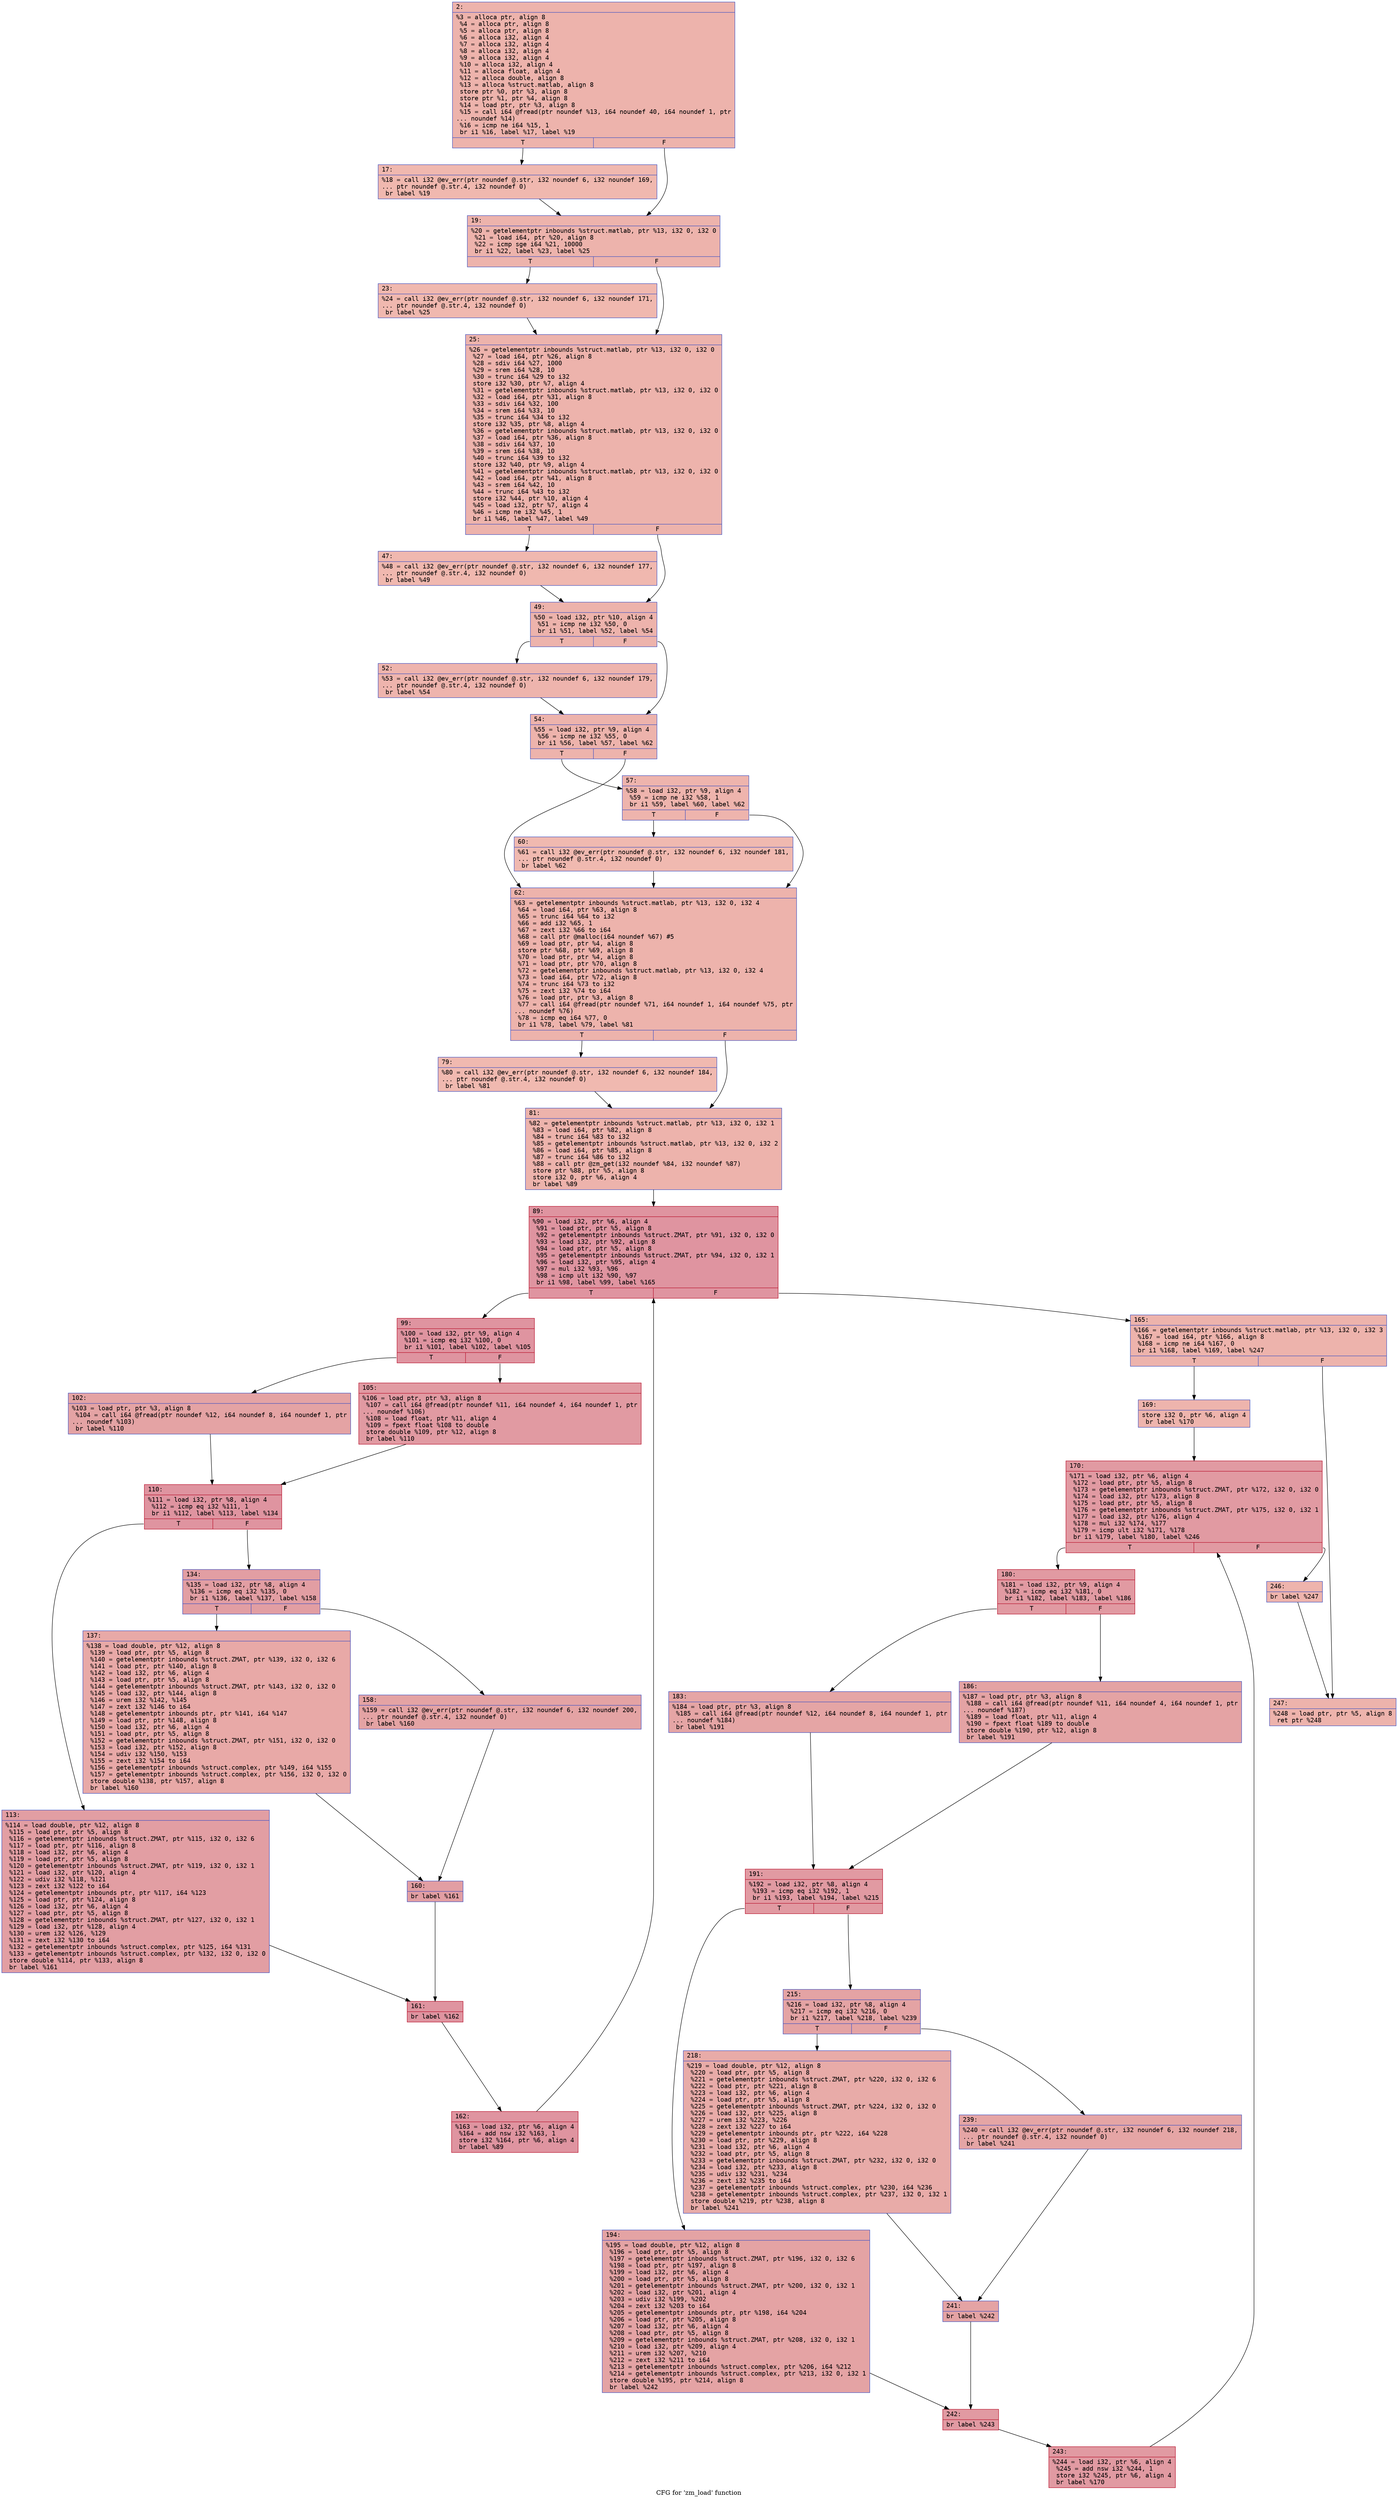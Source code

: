 digraph "CFG for 'zm_load' function" {
	label="CFG for 'zm_load' function";

	Node0x600000543020 [shape=record,color="#3d50c3ff", style=filled, fillcolor="#d6524470" fontname="Courier",label="{2:\l|  %3 = alloca ptr, align 8\l  %4 = alloca ptr, align 8\l  %5 = alloca ptr, align 8\l  %6 = alloca i32, align 4\l  %7 = alloca i32, align 4\l  %8 = alloca i32, align 4\l  %9 = alloca i32, align 4\l  %10 = alloca i32, align 4\l  %11 = alloca float, align 4\l  %12 = alloca double, align 8\l  %13 = alloca %struct.matlab, align 8\l  store ptr %0, ptr %3, align 8\l  store ptr %1, ptr %4, align 8\l  %14 = load ptr, ptr %3, align 8\l  %15 = call i64 @fread(ptr noundef %13, i64 noundef 40, i64 noundef 1, ptr\l... noundef %14)\l  %16 = icmp ne i64 %15, 1\l  br i1 %16, label %17, label %19\l|{<s0>T|<s1>F}}"];
	Node0x600000543020:s0 -> Node0x600000543070[tooltip="2 -> 17\nProbability 50.00%" ];
	Node0x600000543020:s1 -> Node0x6000005430c0[tooltip="2 -> 19\nProbability 50.00%" ];
	Node0x600000543070 [shape=record,color="#3d50c3ff", style=filled, fillcolor="#dc5d4a70" fontname="Courier",label="{17:\l|  %18 = call i32 @ev_err(ptr noundef @.str, i32 noundef 6, i32 noundef 169,\l... ptr noundef @.str.4, i32 noundef 0)\l  br label %19\l}"];
	Node0x600000543070 -> Node0x6000005430c0[tooltip="17 -> 19\nProbability 100.00%" ];
	Node0x6000005430c0 [shape=record,color="#3d50c3ff", style=filled, fillcolor="#d6524470" fontname="Courier",label="{19:\l|  %20 = getelementptr inbounds %struct.matlab, ptr %13, i32 0, i32 0\l  %21 = load i64, ptr %20, align 8\l  %22 = icmp sge i64 %21, 10000\l  br i1 %22, label %23, label %25\l|{<s0>T|<s1>F}}"];
	Node0x6000005430c0:s0 -> Node0x600000543110[tooltip="19 -> 23\nProbability 50.00%" ];
	Node0x6000005430c0:s1 -> Node0x600000543160[tooltip="19 -> 25\nProbability 50.00%" ];
	Node0x600000543110 [shape=record,color="#3d50c3ff", style=filled, fillcolor="#dc5d4a70" fontname="Courier",label="{23:\l|  %24 = call i32 @ev_err(ptr noundef @.str, i32 noundef 6, i32 noundef 171,\l... ptr noundef @.str.4, i32 noundef 0)\l  br label %25\l}"];
	Node0x600000543110 -> Node0x600000543160[tooltip="23 -> 25\nProbability 100.00%" ];
	Node0x600000543160 [shape=record,color="#3d50c3ff", style=filled, fillcolor="#d6524470" fontname="Courier",label="{25:\l|  %26 = getelementptr inbounds %struct.matlab, ptr %13, i32 0, i32 0\l  %27 = load i64, ptr %26, align 8\l  %28 = sdiv i64 %27, 1000\l  %29 = srem i64 %28, 10\l  %30 = trunc i64 %29 to i32\l  store i32 %30, ptr %7, align 4\l  %31 = getelementptr inbounds %struct.matlab, ptr %13, i32 0, i32 0\l  %32 = load i64, ptr %31, align 8\l  %33 = sdiv i64 %32, 100\l  %34 = srem i64 %33, 10\l  %35 = trunc i64 %34 to i32\l  store i32 %35, ptr %8, align 4\l  %36 = getelementptr inbounds %struct.matlab, ptr %13, i32 0, i32 0\l  %37 = load i64, ptr %36, align 8\l  %38 = sdiv i64 %37, 10\l  %39 = srem i64 %38, 10\l  %40 = trunc i64 %39 to i32\l  store i32 %40, ptr %9, align 4\l  %41 = getelementptr inbounds %struct.matlab, ptr %13, i32 0, i32 0\l  %42 = load i64, ptr %41, align 8\l  %43 = srem i64 %42, 10\l  %44 = trunc i64 %43 to i32\l  store i32 %44, ptr %10, align 4\l  %45 = load i32, ptr %7, align 4\l  %46 = icmp ne i32 %45, 1\l  br i1 %46, label %47, label %49\l|{<s0>T|<s1>F}}"];
	Node0x600000543160:s0 -> Node0x6000005431b0[tooltip="25 -> 47\nProbability 50.00%" ];
	Node0x600000543160:s1 -> Node0x600000543200[tooltip="25 -> 49\nProbability 50.00%" ];
	Node0x6000005431b0 [shape=record,color="#3d50c3ff", style=filled, fillcolor="#dc5d4a70" fontname="Courier",label="{47:\l|  %48 = call i32 @ev_err(ptr noundef @.str, i32 noundef 6, i32 noundef 177,\l... ptr noundef @.str.4, i32 noundef 0)\l  br label %49\l}"];
	Node0x6000005431b0 -> Node0x600000543200[tooltip="47 -> 49\nProbability 100.00%" ];
	Node0x600000543200 [shape=record,color="#3d50c3ff", style=filled, fillcolor="#d6524470" fontname="Courier",label="{49:\l|  %50 = load i32, ptr %10, align 4\l  %51 = icmp ne i32 %50, 0\l  br i1 %51, label %52, label %54\l|{<s0>T|<s1>F}}"];
	Node0x600000543200:s0 -> Node0x600000543250[tooltip="49 -> 52\nProbability 62.50%" ];
	Node0x600000543200:s1 -> Node0x6000005432a0[tooltip="49 -> 54\nProbability 37.50%" ];
	Node0x600000543250 [shape=record,color="#3d50c3ff", style=filled, fillcolor="#d8564670" fontname="Courier",label="{52:\l|  %53 = call i32 @ev_err(ptr noundef @.str, i32 noundef 6, i32 noundef 179,\l... ptr noundef @.str.4, i32 noundef 0)\l  br label %54\l}"];
	Node0x600000543250 -> Node0x6000005432a0[tooltip="52 -> 54\nProbability 100.00%" ];
	Node0x6000005432a0 [shape=record,color="#3d50c3ff", style=filled, fillcolor="#d6524470" fontname="Courier",label="{54:\l|  %55 = load i32, ptr %9, align 4\l  %56 = icmp ne i32 %55, 0\l  br i1 %56, label %57, label %62\l|{<s0>T|<s1>F}}"];
	Node0x6000005432a0:s0 -> Node0x6000005432f0[tooltip="54 -> 57\nProbability 62.50%" ];
	Node0x6000005432a0:s1 -> Node0x600000543390[tooltip="54 -> 62\nProbability 37.50%" ];
	Node0x6000005432f0 [shape=record,color="#3d50c3ff", style=filled, fillcolor="#d8564670" fontname="Courier",label="{57:\l|  %58 = load i32, ptr %9, align 4\l  %59 = icmp ne i32 %58, 1\l  br i1 %59, label %60, label %62\l|{<s0>T|<s1>F}}"];
	Node0x6000005432f0:s0 -> Node0x600000543340[tooltip="57 -> 60\nProbability 50.00%" ];
	Node0x6000005432f0:s1 -> Node0x600000543390[tooltip="57 -> 62\nProbability 50.00%" ];
	Node0x600000543340 [shape=record,color="#3d50c3ff", style=filled, fillcolor="#de614d70" fontname="Courier",label="{60:\l|  %61 = call i32 @ev_err(ptr noundef @.str, i32 noundef 6, i32 noundef 181,\l... ptr noundef @.str.4, i32 noundef 0)\l  br label %62\l}"];
	Node0x600000543340 -> Node0x600000543390[tooltip="60 -> 62\nProbability 100.00%" ];
	Node0x600000543390 [shape=record,color="#3d50c3ff", style=filled, fillcolor="#d6524470" fontname="Courier",label="{62:\l|  %63 = getelementptr inbounds %struct.matlab, ptr %13, i32 0, i32 4\l  %64 = load i64, ptr %63, align 8\l  %65 = trunc i64 %64 to i32\l  %66 = add i32 %65, 1\l  %67 = zext i32 %66 to i64\l  %68 = call ptr @malloc(i64 noundef %67) #5\l  %69 = load ptr, ptr %4, align 8\l  store ptr %68, ptr %69, align 8\l  %70 = load ptr, ptr %4, align 8\l  %71 = load ptr, ptr %70, align 8\l  %72 = getelementptr inbounds %struct.matlab, ptr %13, i32 0, i32 4\l  %73 = load i64, ptr %72, align 8\l  %74 = trunc i64 %73 to i32\l  %75 = zext i32 %74 to i64\l  %76 = load ptr, ptr %3, align 8\l  %77 = call i64 @fread(ptr noundef %71, i64 noundef 1, i64 noundef %75, ptr\l... noundef %76)\l  %78 = icmp eq i64 %77, 0\l  br i1 %78, label %79, label %81\l|{<s0>T|<s1>F}}"];
	Node0x600000543390:s0 -> Node0x6000005433e0[tooltip="62 -> 79\nProbability 37.50%" ];
	Node0x600000543390:s1 -> Node0x600000543430[tooltip="62 -> 81\nProbability 62.50%" ];
	Node0x6000005433e0 [shape=record,color="#3d50c3ff", style=filled, fillcolor="#de614d70" fontname="Courier",label="{79:\l|  %80 = call i32 @ev_err(ptr noundef @.str, i32 noundef 6, i32 noundef 184,\l... ptr noundef @.str.4, i32 noundef 0)\l  br label %81\l}"];
	Node0x6000005433e0 -> Node0x600000543430[tooltip="79 -> 81\nProbability 100.00%" ];
	Node0x600000543430 [shape=record,color="#3d50c3ff", style=filled, fillcolor="#d6524470" fontname="Courier",label="{81:\l|  %82 = getelementptr inbounds %struct.matlab, ptr %13, i32 0, i32 1\l  %83 = load i64, ptr %82, align 8\l  %84 = trunc i64 %83 to i32\l  %85 = getelementptr inbounds %struct.matlab, ptr %13, i32 0, i32 2\l  %86 = load i64, ptr %85, align 8\l  %87 = trunc i64 %86 to i32\l  %88 = call ptr @zm_get(i32 noundef %84, i32 noundef %87)\l  store ptr %88, ptr %5, align 8\l  store i32 0, ptr %6, align 4\l  br label %89\l}"];
	Node0x600000543430 -> Node0x600000543480[tooltip="81 -> 89\nProbability 100.00%" ];
	Node0x600000543480 [shape=record,color="#b70d28ff", style=filled, fillcolor="#b70d2870" fontname="Courier",label="{89:\l|  %90 = load i32, ptr %6, align 4\l  %91 = load ptr, ptr %5, align 8\l  %92 = getelementptr inbounds %struct.ZMAT, ptr %91, i32 0, i32 0\l  %93 = load i32, ptr %92, align 8\l  %94 = load ptr, ptr %5, align 8\l  %95 = getelementptr inbounds %struct.ZMAT, ptr %94, i32 0, i32 1\l  %96 = load i32, ptr %95, align 4\l  %97 = mul i32 %93, %96\l  %98 = icmp ult i32 %90, %97\l  br i1 %98, label %99, label %165\l|{<s0>T|<s1>F}}"];
	Node0x600000543480:s0 -> Node0x6000005434d0[tooltip="89 -> 99\nProbability 96.88%" ];
	Node0x600000543480:s1 -> Node0x600000543840[tooltip="89 -> 165\nProbability 3.12%" ];
	Node0x6000005434d0 [shape=record,color="#b70d28ff", style=filled, fillcolor="#b70d2870" fontname="Courier",label="{99:\l|  %100 = load i32, ptr %9, align 4\l  %101 = icmp eq i32 %100, 0\l  br i1 %101, label %102, label %105\l|{<s0>T|<s1>F}}"];
	Node0x6000005434d0:s0 -> Node0x600000543520[tooltip="99 -> 102\nProbability 37.50%" ];
	Node0x6000005434d0:s1 -> Node0x600000543570[tooltip="99 -> 105\nProbability 62.50%" ];
	Node0x600000543520 [shape=record,color="#3d50c3ff", style=filled, fillcolor="#c32e3170" fontname="Courier",label="{102:\l|  %103 = load ptr, ptr %3, align 8\l  %104 = call i64 @fread(ptr noundef %12, i64 noundef 8, i64 noundef 1, ptr\l... noundef %103)\l  br label %110\l}"];
	Node0x600000543520 -> Node0x6000005435c0[tooltip="102 -> 110\nProbability 100.00%" ];
	Node0x600000543570 [shape=record,color="#b70d28ff", style=filled, fillcolor="#bb1b2c70" fontname="Courier",label="{105:\l|  %106 = load ptr, ptr %3, align 8\l  %107 = call i64 @fread(ptr noundef %11, i64 noundef 4, i64 noundef 1, ptr\l... noundef %106)\l  %108 = load float, ptr %11, align 4\l  %109 = fpext float %108 to double\l  store double %109, ptr %12, align 8\l  br label %110\l}"];
	Node0x600000543570 -> Node0x6000005435c0[tooltip="105 -> 110\nProbability 100.00%" ];
	Node0x6000005435c0 [shape=record,color="#b70d28ff", style=filled, fillcolor="#b70d2870" fontname="Courier",label="{110:\l|  %111 = load i32, ptr %8, align 4\l  %112 = icmp eq i32 %111, 1\l  br i1 %112, label %113, label %134\l|{<s0>T|<s1>F}}"];
	Node0x6000005435c0:s0 -> Node0x600000543610[tooltip="110 -> 113\nProbability 50.00%" ];
	Node0x6000005435c0:s1 -> Node0x600000543660[tooltip="110 -> 134\nProbability 50.00%" ];
	Node0x600000543610 [shape=record,color="#3d50c3ff", style=filled, fillcolor="#be242e70" fontname="Courier",label="{113:\l|  %114 = load double, ptr %12, align 8\l  %115 = load ptr, ptr %5, align 8\l  %116 = getelementptr inbounds %struct.ZMAT, ptr %115, i32 0, i32 6\l  %117 = load ptr, ptr %116, align 8\l  %118 = load i32, ptr %6, align 4\l  %119 = load ptr, ptr %5, align 8\l  %120 = getelementptr inbounds %struct.ZMAT, ptr %119, i32 0, i32 1\l  %121 = load i32, ptr %120, align 4\l  %122 = udiv i32 %118, %121\l  %123 = zext i32 %122 to i64\l  %124 = getelementptr inbounds ptr, ptr %117, i64 %123\l  %125 = load ptr, ptr %124, align 8\l  %126 = load i32, ptr %6, align 4\l  %127 = load ptr, ptr %5, align 8\l  %128 = getelementptr inbounds %struct.ZMAT, ptr %127, i32 0, i32 1\l  %129 = load i32, ptr %128, align 4\l  %130 = urem i32 %126, %129\l  %131 = zext i32 %130 to i64\l  %132 = getelementptr inbounds %struct.complex, ptr %125, i64 %131\l  %133 = getelementptr inbounds %struct.complex, ptr %132, i32 0, i32 0\l  store double %114, ptr %133, align 8\l  br label %161\l}"];
	Node0x600000543610 -> Node0x6000005437a0[tooltip="113 -> 161\nProbability 100.00%" ];
	Node0x600000543660 [shape=record,color="#3d50c3ff", style=filled, fillcolor="#be242e70" fontname="Courier",label="{134:\l|  %135 = load i32, ptr %8, align 4\l  %136 = icmp eq i32 %135, 0\l  br i1 %136, label %137, label %158\l|{<s0>T|<s1>F}}"];
	Node0x600000543660:s0 -> Node0x6000005436b0[tooltip="134 -> 137\nProbability 37.50%" ];
	Node0x600000543660:s1 -> Node0x600000543700[tooltip="134 -> 158\nProbability 62.50%" ];
	Node0x6000005436b0 [shape=record,color="#3d50c3ff", style=filled, fillcolor="#ca3b3770" fontname="Courier",label="{137:\l|  %138 = load double, ptr %12, align 8\l  %139 = load ptr, ptr %5, align 8\l  %140 = getelementptr inbounds %struct.ZMAT, ptr %139, i32 0, i32 6\l  %141 = load ptr, ptr %140, align 8\l  %142 = load i32, ptr %6, align 4\l  %143 = load ptr, ptr %5, align 8\l  %144 = getelementptr inbounds %struct.ZMAT, ptr %143, i32 0, i32 0\l  %145 = load i32, ptr %144, align 8\l  %146 = urem i32 %142, %145\l  %147 = zext i32 %146 to i64\l  %148 = getelementptr inbounds ptr, ptr %141, i64 %147\l  %149 = load ptr, ptr %148, align 8\l  %150 = load i32, ptr %6, align 4\l  %151 = load ptr, ptr %5, align 8\l  %152 = getelementptr inbounds %struct.ZMAT, ptr %151, i32 0, i32 0\l  %153 = load i32, ptr %152, align 8\l  %154 = udiv i32 %150, %153\l  %155 = zext i32 %154 to i64\l  %156 = getelementptr inbounds %struct.complex, ptr %149, i64 %155\l  %157 = getelementptr inbounds %struct.complex, ptr %156, i32 0, i32 0\l  store double %138, ptr %157, align 8\l  br label %160\l}"];
	Node0x6000005436b0 -> Node0x600000543750[tooltip="137 -> 160\nProbability 100.00%" ];
	Node0x600000543700 [shape=record,color="#3d50c3ff", style=filled, fillcolor="#c32e3170" fontname="Courier",label="{158:\l|  %159 = call i32 @ev_err(ptr noundef @.str, i32 noundef 6, i32 noundef 200,\l... ptr noundef @.str.4, i32 noundef 0)\l  br label %160\l}"];
	Node0x600000543700 -> Node0x600000543750[tooltip="158 -> 160\nProbability 100.00%" ];
	Node0x600000543750 [shape=record,color="#3d50c3ff", style=filled, fillcolor="#be242e70" fontname="Courier",label="{160:\l|  br label %161\l}"];
	Node0x600000543750 -> Node0x6000005437a0[tooltip="160 -> 161\nProbability 100.00%" ];
	Node0x6000005437a0 [shape=record,color="#b70d28ff", style=filled, fillcolor="#b70d2870" fontname="Courier",label="{161:\l|  br label %162\l}"];
	Node0x6000005437a0 -> Node0x6000005437f0[tooltip="161 -> 162\nProbability 100.00%" ];
	Node0x6000005437f0 [shape=record,color="#b70d28ff", style=filled, fillcolor="#b70d2870" fontname="Courier",label="{162:\l|  %163 = load i32, ptr %6, align 4\l  %164 = add nsw i32 %163, 1\l  store i32 %164, ptr %6, align 4\l  br label %89\l}"];
	Node0x6000005437f0 -> Node0x600000543480[tooltip="162 -> 89\nProbability 100.00%" ];
	Node0x600000543840 [shape=record,color="#3d50c3ff", style=filled, fillcolor="#d6524470" fontname="Courier",label="{165:\l|  %166 = getelementptr inbounds %struct.matlab, ptr %13, i32 0, i32 3\l  %167 = load i64, ptr %166, align 8\l  %168 = icmp ne i64 %167, 0\l  br i1 %168, label %169, label %247\l|{<s0>T|<s1>F}}"];
	Node0x600000543840:s0 -> Node0x600000543890[tooltip="165 -> 169\nProbability 62.50%" ];
	Node0x600000543840:s1 -> Node0x600000543cf0[tooltip="165 -> 247\nProbability 37.50%" ];
	Node0x600000543890 [shape=record,color="#3d50c3ff", style=filled, fillcolor="#d8564670" fontname="Courier",label="{169:\l|  store i32 0, ptr %6, align 4\l  br label %170\l}"];
	Node0x600000543890 -> Node0x6000005438e0[tooltip="169 -> 170\nProbability 100.00%" ];
	Node0x6000005438e0 [shape=record,color="#b70d28ff", style=filled, fillcolor="#bb1b2c70" fontname="Courier",label="{170:\l|  %171 = load i32, ptr %6, align 4\l  %172 = load ptr, ptr %5, align 8\l  %173 = getelementptr inbounds %struct.ZMAT, ptr %172, i32 0, i32 0\l  %174 = load i32, ptr %173, align 8\l  %175 = load ptr, ptr %5, align 8\l  %176 = getelementptr inbounds %struct.ZMAT, ptr %175, i32 0, i32 1\l  %177 = load i32, ptr %176, align 4\l  %178 = mul i32 %174, %177\l  %179 = icmp ult i32 %171, %178\l  br i1 %179, label %180, label %246\l|{<s0>T|<s1>F}}"];
	Node0x6000005438e0:s0 -> Node0x600000543930[tooltip="170 -> 180\nProbability 96.88%" ];
	Node0x6000005438e0:s1 -> Node0x600000543ca0[tooltip="170 -> 246\nProbability 3.12%" ];
	Node0x600000543930 [shape=record,color="#b70d28ff", style=filled, fillcolor="#bb1b2c70" fontname="Courier",label="{180:\l|  %181 = load i32, ptr %9, align 4\l  %182 = icmp eq i32 %181, 0\l  br i1 %182, label %183, label %186\l|{<s0>T|<s1>F}}"];
	Node0x600000543930:s0 -> Node0x600000543980[tooltip="180 -> 183\nProbability 37.50%" ];
	Node0x600000543930:s1 -> Node0x6000005439d0[tooltip="180 -> 186\nProbability 62.50%" ];
	Node0x600000543980 [shape=record,color="#3d50c3ff", style=filled, fillcolor="#c5333470" fontname="Courier",label="{183:\l|  %184 = load ptr, ptr %3, align 8\l  %185 = call i64 @fread(ptr noundef %12, i64 noundef 8, i64 noundef 1, ptr\l... noundef %184)\l  br label %191\l}"];
	Node0x600000543980 -> Node0x600000543a20[tooltip="183 -> 191\nProbability 100.00%" ];
	Node0x6000005439d0 [shape=record,color="#3d50c3ff", style=filled, fillcolor="#c32e3170" fontname="Courier",label="{186:\l|  %187 = load ptr, ptr %3, align 8\l  %188 = call i64 @fread(ptr noundef %11, i64 noundef 4, i64 noundef 1, ptr\l... noundef %187)\l  %189 = load float, ptr %11, align 4\l  %190 = fpext float %189 to double\l  store double %190, ptr %12, align 8\l  br label %191\l}"];
	Node0x6000005439d0 -> Node0x600000543a20[tooltip="186 -> 191\nProbability 100.00%" ];
	Node0x600000543a20 [shape=record,color="#b70d28ff", style=filled, fillcolor="#bb1b2c70" fontname="Courier",label="{191:\l|  %192 = load i32, ptr %8, align 4\l  %193 = icmp eq i32 %192, 1\l  br i1 %193, label %194, label %215\l|{<s0>T|<s1>F}}"];
	Node0x600000543a20:s0 -> Node0x600000543a70[tooltip="191 -> 194\nProbability 50.00%" ];
	Node0x600000543a20:s1 -> Node0x600000543ac0[tooltip="191 -> 215\nProbability 50.00%" ];
	Node0x600000543a70 [shape=record,color="#3d50c3ff", style=filled, fillcolor="#c32e3170" fontname="Courier",label="{194:\l|  %195 = load double, ptr %12, align 8\l  %196 = load ptr, ptr %5, align 8\l  %197 = getelementptr inbounds %struct.ZMAT, ptr %196, i32 0, i32 6\l  %198 = load ptr, ptr %197, align 8\l  %199 = load i32, ptr %6, align 4\l  %200 = load ptr, ptr %5, align 8\l  %201 = getelementptr inbounds %struct.ZMAT, ptr %200, i32 0, i32 1\l  %202 = load i32, ptr %201, align 4\l  %203 = udiv i32 %199, %202\l  %204 = zext i32 %203 to i64\l  %205 = getelementptr inbounds ptr, ptr %198, i64 %204\l  %206 = load ptr, ptr %205, align 8\l  %207 = load i32, ptr %6, align 4\l  %208 = load ptr, ptr %5, align 8\l  %209 = getelementptr inbounds %struct.ZMAT, ptr %208, i32 0, i32 1\l  %210 = load i32, ptr %209, align 4\l  %211 = urem i32 %207, %210\l  %212 = zext i32 %211 to i64\l  %213 = getelementptr inbounds %struct.complex, ptr %206, i64 %212\l  %214 = getelementptr inbounds %struct.complex, ptr %213, i32 0, i32 1\l  store double %195, ptr %214, align 8\l  br label %242\l}"];
	Node0x600000543a70 -> Node0x600000543c00[tooltip="194 -> 242\nProbability 100.00%" ];
	Node0x600000543ac0 [shape=record,color="#3d50c3ff", style=filled, fillcolor="#c32e3170" fontname="Courier",label="{215:\l|  %216 = load i32, ptr %8, align 4\l  %217 = icmp eq i32 %216, 0\l  br i1 %217, label %218, label %239\l|{<s0>T|<s1>F}}"];
	Node0x600000543ac0:s0 -> Node0x600000543b10[tooltip="215 -> 218\nProbability 37.50%" ];
	Node0x600000543ac0:s1 -> Node0x600000543b60[tooltip="215 -> 239\nProbability 62.50%" ];
	Node0x600000543b10 [shape=record,color="#3d50c3ff", style=filled, fillcolor="#cc403a70" fontname="Courier",label="{218:\l|  %219 = load double, ptr %12, align 8\l  %220 = load ptr, ptr %5, align 8\l  %221 = getelementptr inbounds %struct.ZMAT, ptr %220, i32 0, i32 6\l  %222 = load ptr, ptr %221, align 8\l  %223 = load i32, ptr %6, align 4\l  %224 = load ptr, ptr %5, align 8\l  %225 = getelementptr inbounds %struct.ZMAT, ptr %224, i32 0, i32 0\l  %226 = load i32, ptr %225, align 8\l  %227 = urem i32 %223, %226\l  %228 = zext i32 %227 to i64\l  %229 = getelementptr inbounds ptr, ptr %222, i64 %228\l  %230 = load ptr, ptr %229, align 8\l  %231 = load i32, ptr %6, align 4\l  %232 = load ptr, ptr %5, align 8\l  %233 = getelementptr inbounds %struct.ZMAT, ptr %232, i32 0, i32 0\l  %234 = load i32, ptr %233, align 8\l  %235 = udiv i32 %231, %234\l  %236 = zext i32 %235 to i64\l  %237 = getelementptr inbounds %struct.complex, ptr %230, i64 %236\l  %238 = getelementptr inbounds %struct.complex, ptr %237, i32 0, i32 1\l  store double %219, ptr %238, align 8\l  br label %241\l}"];
	Node0x600000543b10 -> Node0x600000543bb0[tooltip="218 -> 241\nProbability 100.00%" ];
	Node0x600000543b60 [shape=record,color="#3d50c3ff", style=filled, fillcolor="#c5333470" fontname="Courier",label="{239:\l|  %240 = call i32 @ev_err(ptr noundef @.str, i32 noundef 6, i32 noundef 218,\l... ptr noundef @.str.4, i32 noundef 0)\l  br label %241\l}"];
	Node0x600000543b60 -> Node0x600000543bb0[tooltip="239 -> 241\nProbability 100.00%" ];
	Node0x600000543bb0 [shape=record,color="#3d50c3ff", style=filled, fillcolor="#c32e3170" fontname="Courier",label="{241:\l|  br label %242\l}"];
	Node0x600000543bb0 -> Node0x600000543c00[tooltip="241 -> 242\nProbability 100.00%" ];
	Node0x600000543c00 [shape=record,color="#b70d28ff", style=filled, fillcolor="#bb1b2c70" fontname="Courier",label="{242:\l|  br label %243\l}"];
	Node0x600000543c00 -> Node0x600000543c50[tooltip="242 -> 243\nProbability 100.00%" ];
	Node0x600000543c50 [shape=record,color="#b70d28ff", style=filled, fillcolor="#bb1b2c70" fontname="Courier",label="{243:\l|  %244 = load i32, ptr %6, align 4\l  %245 = add nsw i32 %244, 1\l  store i32 %245, ptr %6, align 4\l  br label %170\l}"];
	Node0x600000543c50 -> Node0x6000005438e0[tooltip="243 -> 170\nProbability 100.00%" ];
	Node0x600000543ca0 [shape=record,color="#3d50c3ff", style=filled, fillcolor="#d8564670" fontname="Courier",label="{246:\l|  br label %247\l}"];
	Node0x600000543ca0 -> Node0x600000543cf0[tooltip="246 -> 247\nProbability 100.00%" ];
	Node0x600000543cf0 [shape=record,color="#3d50c3ff", style=filled, fillcolor="#d6524470" fontname="Courier",label="{247:\l|  %248 = load ptr, ptr %5, align 8\l  ret ptr %248\l}"];
}
